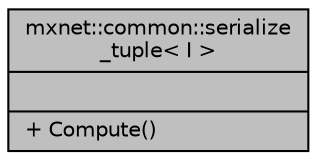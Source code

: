 digraph "mxnet::common::serialize_tuple&lt; I &gt;"
{
  edge [fontname="Helvetica",fontsize="10",labelfontname="Helvetica",labelfontsize="10"];
  node [fontname="Helvetica",fontsize="10",shape=record];
  Node1 [label="{mxnet::common::serialize\l_tuple\< I \>\n||+ Compute()\l}",height=0.2,width=0.4,color="black", fillcolor="grey75", style="filled", fontcolor="black"];
}
